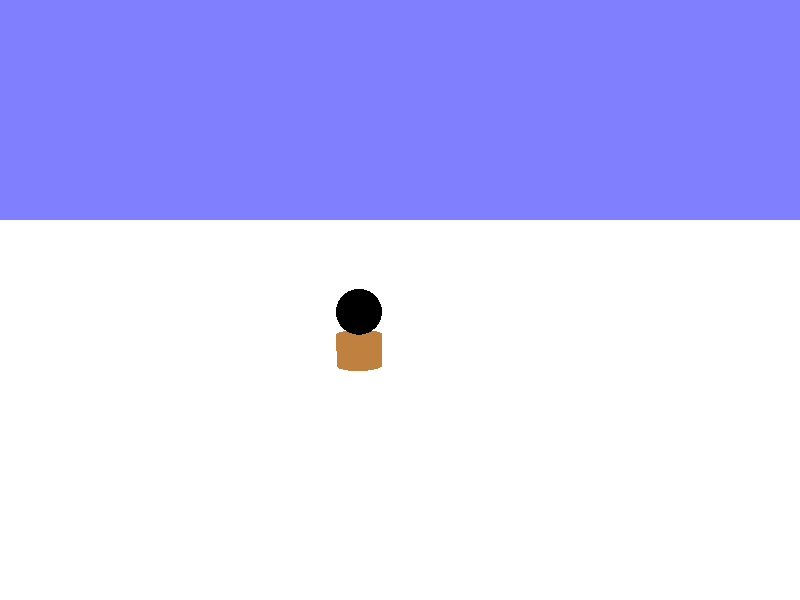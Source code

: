 camera{
location<-5,3.5,-10>
direction<0,0,1>
look_at<0,2,0>
}
//light_source{<0,5,-1.5>color<1,1,1>}
light_source{<0,2,-1.5>color<1,1,1>}
background{color<.5,.5,1>}
fog{                                    
color rgb<.5,.5,1>
distance 10
}
plane{y, 0
pigment{rgb<1,1,1>}
finish{reflection<.2,.2,.2>}
// normal{perlin 1}
}
cylinder{<-1.8,0,0>,<-1.8,2.5,0>,.25
pigment{color rgb<1,1,1>}
}
cylinder{<-1.8,0,2>,<-1.8,2.5,2>,.25
pigment{color rgb<1,1,1>}
}
cylinder{<-1.8,0,4>,<-1.8,2.5,4>,.25
pigment{color rgb<1,1,1>}
}

cylinder{<1.8,0,0>,<1.8,2.5,0>,.25
pigment{color rgb<1,1,1>}
}
cylinder{<1.8,0,2>,<1.8,2.5,2>,.25
pigment{color rgb<1,1,1>}
}
cylinder{<1.8,0,4>,<1.8,2.5,4>,.25
pigment{color rgb<1,1,1>}
}

box{<-2.75, 0, -1.4>,<2.75,0.1, 5>
pigment{color rgb<1,1,1>}
no_shadow
}
box{<-2.5, 0, -1.2>,<2.5,0.2, 5>
pigment{color rgb<1,1,1>}
no_shadow
}
box{<-2.25, 0, -1>,<2.25,0.3, 5>
pigment{color rgb<1,1,1>}
no_shadow
}

box{<-2.25, 2.5, -1>,<2.25,2.75, 5>
pigment{color rgb<1,1,1>}
}

sphere{<0,1.5,2>,0.5
pigment{rgb<0,0,0>}
finish{reflection<.5,.5,.5> metallic}
}

cylinder{<0,0,2>,<0,1,2>,0.5
pigment{rgb<.75,.5,.25>}
finish{reflection<.5,.5,.5> metallic}
}

triangle{
<-2.25,2.75,-1>,<2.25,2.75,-1>,<0,3.5,-1>
pigment{color rgb<1,1,1>}
no_shadow
}
triangle{
<-2.25,2.75,5>,<2.25,2.75,5>,<0,3.5,5>
pigment{color rgb<1,1,1>}
no_shadow
}
triangle{
<-2.25,2.75,-1>,<-2.25,2.75,5>,<0,3.5,-1>
pigment{color rgb<1,1,1>}
no_shadow
}
triangle{
<0,3.5,5>,<-2.25,2.75,5>,<0,3.5,-1>
pigment{color rgb<1,1,1>}
no_shadow
}
triangle{
<2.25,2.75,-1>,<2.25,2.75,5>,<0,3.5,-1>
pigment{color rgb<1,1,1>}
no_shadow
}
triangle{
<0,3.5,5>,<2.25,2.75,5>,<0,3.5,-1>
pigment{color rgb<1,1,1>}
no_shadow
}


// EOF 
